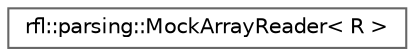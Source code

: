 digraph "类继承关系图"
{
 // LATEX_PDF_SIZE
  bgcolor="transparent";
  edge [fontname=Helvetica,fontsize=10,labelfontname=Helvetica,labelfontsize=10];
  node [fontname=Helvetica,fontsize=10,shape=box,height=0.2,width=0.4];
  rankdir="LR";
  Node0 [id="Node000000",label="rfl::parsing::MockArrayReader\< R \>",height=0.2,width=0.4,color="grey40", fillcolor="white", style="filled",URL="$structrfl_1_1parsing_1_1_mock_array_reader.html",tooltip=" "];
}
